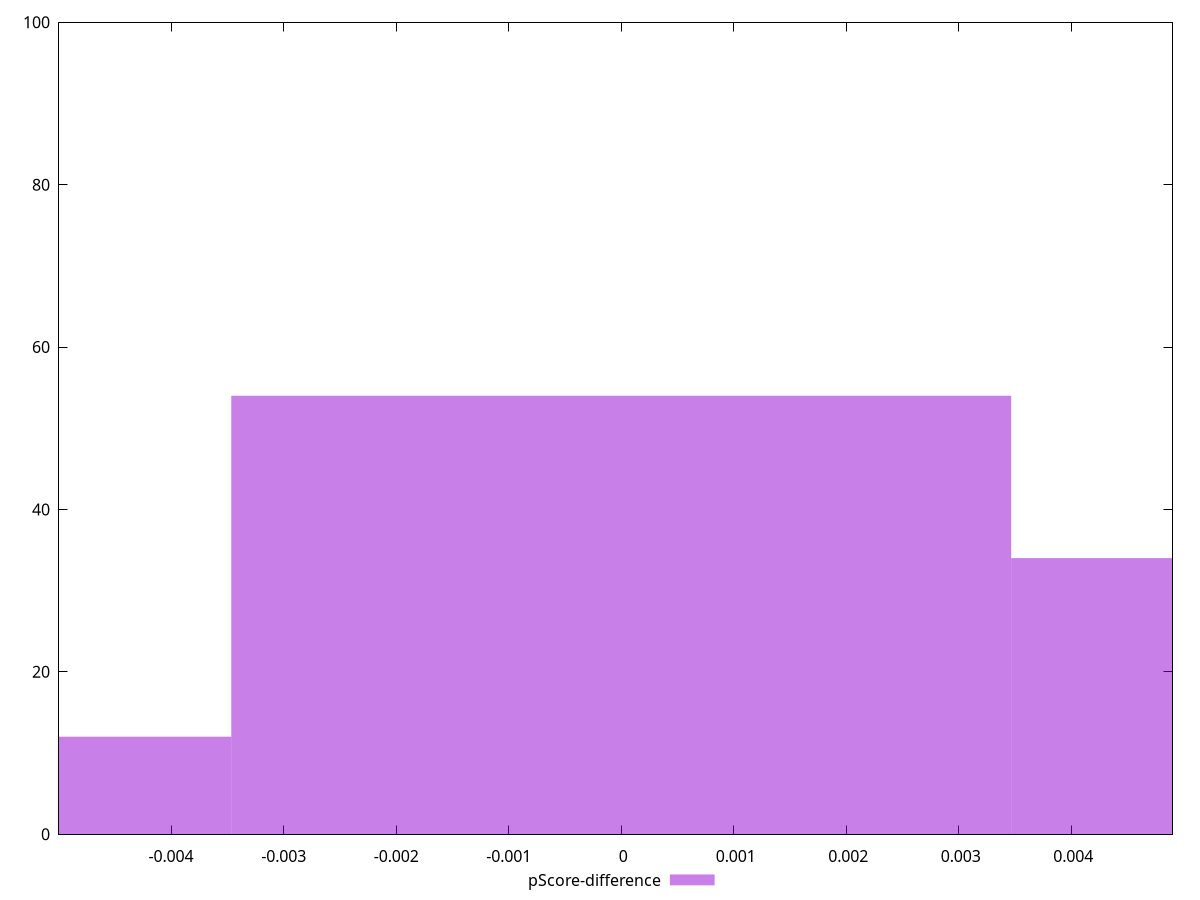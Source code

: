 reset

$pScoreDifference <<EOF
0.0069309487660583965 34
0 54
-0.0069309487660583965 12
EOF

set key outside below
set boxwidth 0.0069309487660583965
set xrange [-0.0049963276287542935:0.004898958796421771]
set yrange [0:100]
set trange [0:100]
set style fill transparent solid 0.5 noborder
set terminal svg size 640, 490 enhanced background rgb 'white'
set output "reports/report_00030_2021-02-24T20-42-31.540Z/first-cpu-idle/samples/astro/pScore-difference/histogram.svg"

plot $pScoreDifference title "pScore-difference" with boxes

reset
